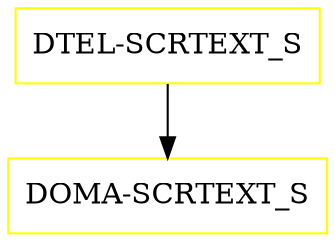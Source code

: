 digraph G {
  "DTEL-SCRTEXT_S" [shape=box,color=yellow];
  "DOMA-SCRTEXT_S" [shape=box,color=yellow,URL="./DOMA_SCRTEXT_S.html"];
  "DTEL-SCRTEXT_S" -> "DOMA-SCRTEXT_S";
}
